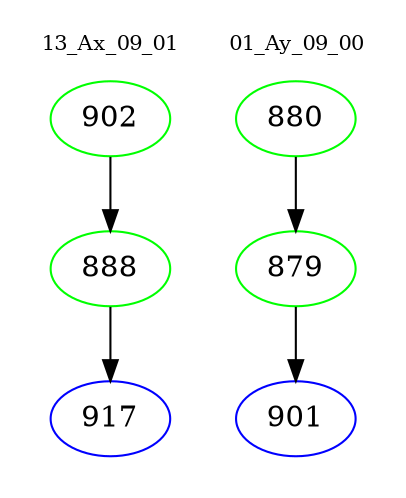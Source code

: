 digraph{
subgraph cluster_0 {
color = white
label = "13_Ax_09_01";
fontsize=10;
T0_902 [label="902", color="green"]
T0_902 -> T0_888 [color="black"]
T0_888 [label="888", color="green"]
T0_888 -> T0_917 [color="black"]
T0_917 [label="917", color="blue"]
}
subgraph cluster_1 {
color = white
label = "01_Ay_09_00";
fontsize=10;
T1_880 [label="880", color="green"]
T1_880 -> T1_879 [color="black"]
T1_879 [label="879", color="green"]
T1_879 -> T1_901 [color="black"]
T1_901 [label="901", color="blue"]
}
}
